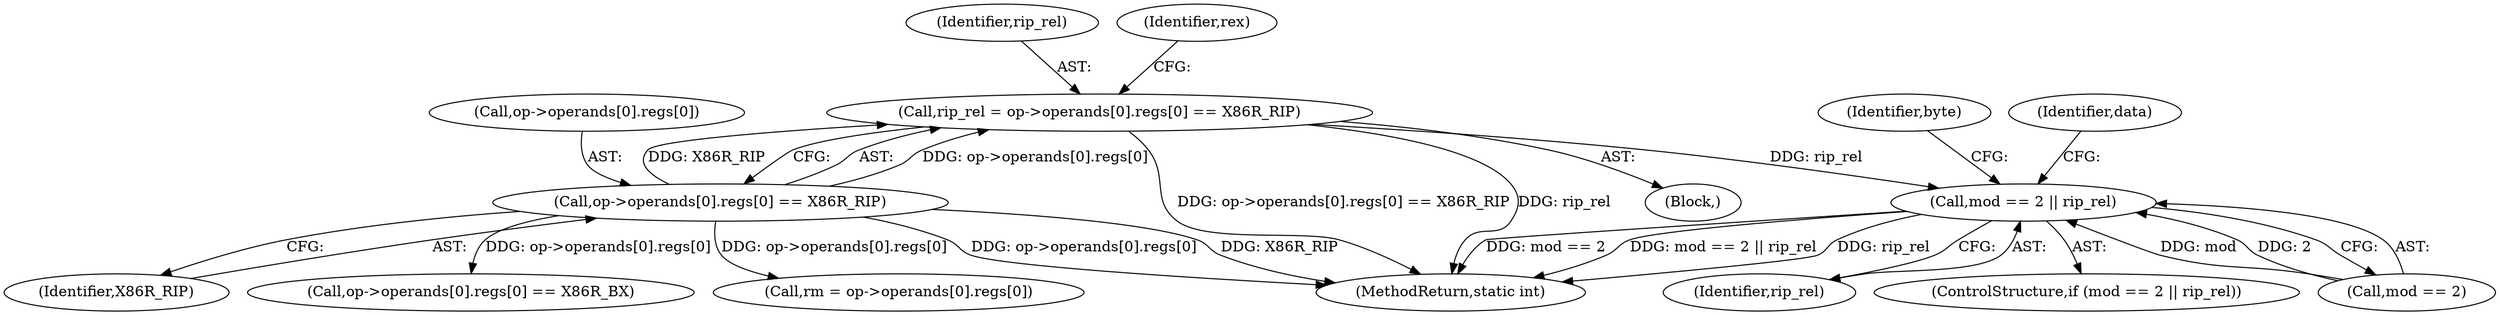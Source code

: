 digraph "0_radare2_f17bfd9f1da05f30f23a4dd05e9d2363e1406948@API" {
"1000627" [label="(Call,rip_rel = op->operands[0].regs[0] == X86R_RIP)"];
"1000629" [label="(Call,op->operands[0].regs[0] == X86R_RIP)"];
"1001191" [label="(Call,mod == 2 || rip_rel)"];
"1001190" [label="(ControlStructure,if (mod == 2 || rip_rel))"];
"1000629" [label="(Call,op->operands[0].regs[0] == X86R_RIP)"];
"1000628" [label="(Identifier,rip_rel)"];
"1000642" [label="(Identifier,rex)"];
"1000639" [label="(Identifier,X86R_RIP)"];
"1003216" [label="(MethodReturn,static int)"];
"1001192" [label="(Call,mod == 2)"];
"1000506" [label="(Block,)"];
"1001191" [label="(Call,mod == 2 || rip_rel)"];
"1000630" [label="(Call,op->operands[0].regs[0])"];
"1001199" [label="(Identifier,data)"];
"1000741" [label="(Call,op->operands[0].regs[0] == X86R_BX)"];
"1000982" [label="(Call,rm = op->operands[0].regs[0])"];
"1001230" [label="(Identifier,byte)"];
"1001195" [label="(Identifier,rip_rel)"];
"1000627" [label="(Call,rip_rel = op->operands[0].regs[0] == X86R_RIP)"];
"1000627" -> "1000506"  [label="AST: "];
"1000627" -> "1000629"  [label="CFG: "];
"1000628" -> "1000627"  [label="AST: "];
"1000629" -> "1000627"  [label="AST: "];
"1000642" -> "1000627"  [label="CFG: "];
"1000627" -> "1003216"  [label="DDG: op->operands[0].regs[0] == X86R_RIP"];
"1000627" -> "1003216"  [label="DDG: rip_rel"];
"1000629" -> "1000627"  [label="DDG: op->operands[0].regs[0]"];
"1000629" -> "1000627"  [label="DDG: X86R_RIP"];
"1000627" -> "1001191"  [label="DDG: rip_rel"];
"1000629" -> "1000639"  [label="CFG: "];
"1000630" -> "1000629"  [label="AST: "];
"1000639" -> "1000629"  [label="AST: "];
"1000629" -> "1003216"  [label="DDG: op->operands[0].regs[0]"];
"1000629" -> "1003216"  [label="DDG: X86R_RIP"];
"1000629" -> "1000741"  [label="DDG: op->operands[0].regs[0]"];
"1000629" -> "1000982"  [label="DDG: op->operands[0].regs[0]"];
"1001191" -> "1001190"  [label="AST: "];
"1001191" -> "1001192"  [label="CFG: "];
"1001191" -> "1001195"  [label="CFG: "];
"1001192" -> "1001191"  [label="AST: "];
"1001195" -> "1001191"  [label="AST: "];
"1001199" -> "1001191"  [label="CFG: "];
"1001230" -> "1001191"  [label="CFG: "];
"1001191" -> "1003216"  [label="DDG: mod == 2"];
"1001191" -> "1003216"  [label="DDG: mod == 2 || rip_rel"];
"1001191" -> "1003216"  [label="DDG: rip_rel"];
"1001192" -> "1001191"  [label="DDG: mod"];
"1001192" -> "1001191"  [label="DDG: 2"];
}
